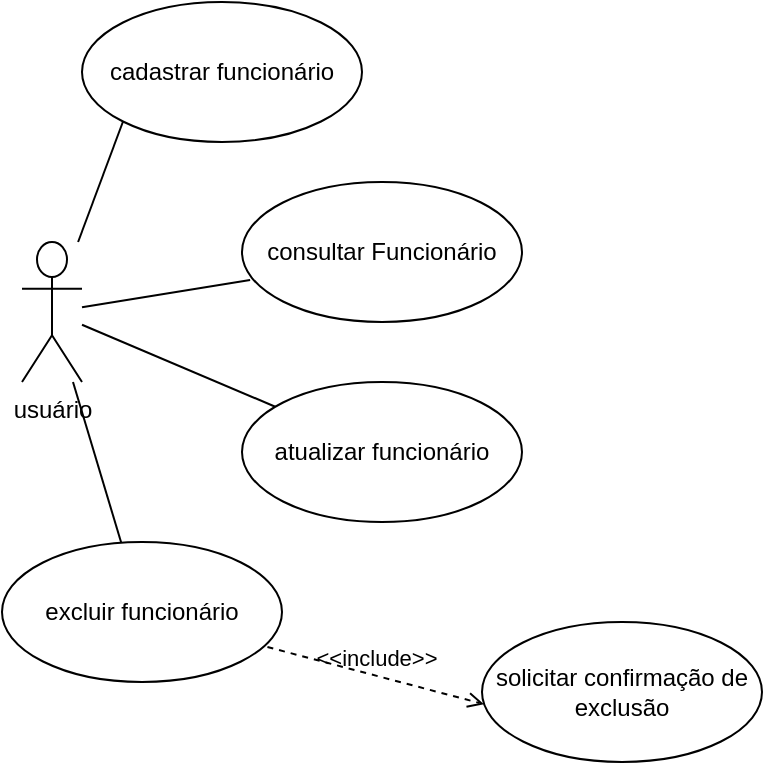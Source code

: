 <mxfile version="24.8.3">
  <diagram name="Página-1" id="9BX-1rEpyebg6mhpfF5h">
    <mxGraphModel dx="989" dy="532" grid="1" gridSize="10" guides="1" tooltips="1" connect="1" arrows="1" fold="1" page="1" pageScale="1" pageWidth="827" pageHeight="1169" math="0" shadow="0">
      <root>
        <mxCell id="0" />
        <mxCell id="1" parent="0" />
        <mxCell id="KpzjMOXNSKKPaIYUUBu_-8" style="rounded=0;orthogonalLoop=1;jettySize=auto;html=1;entryX=0;entryY=1;entryDx=0;entryDy=0;endArrow=none;endFill=0;" edge="1" parent="1" source="KpzjMOXNSKKPaIYUUBu_-1" target="KpzjMOXNSKKPaIYUUBu_-3">
          <mxGeometry relative="1" as="geometry" />
        </mxCell>
        <mxCell id="KpzjMOXNSKKPaIYUUBu_-10" style="rounded=0;orthogonalLoop=1;jettySize=auto;html=1;endArrow=none;endFill=0;" edge="1" parent="1" source="KpzjMOXNSKKPaIYUUBu_-1" target="KpzjMOXNSKKPaIYUUBu_-5">
          <mxGeometry relative="1" as="geometry" />
        </mxCell>
        <mxCell id="KpzjMOXNSKKPaIYUUBu_-11" style="rounded=0;orthogonalLoop=1;jettySize=auto;html=1;endArrow=none;endFill=0;" edge="1" parent="1" source="KpzjMOXNSKKPaIYUUBu_-1" target="KpzjMOXNSKKPaIYUUBu_-6">
          <mxGeometry relative="1" as="geometry" />
        </mxCell>
        <mxCell id="KpzjMOXNSKKPaIYUUBu_-1" value="usuário&lt;div&gt;&lt;br&gt;&lt;/div&gt;" style="shape=umlActor;html=1;verticalLabelPosition=bottom;verticalAlign=top;align=center;" vertex="1" parent="1">
          <mxGeometry x="300" y="260" width="30" height="70" as="geometry" />
        </mxCell>
        <mxCell id="KpzjMOXNSKKPaIYUUBu_-3" value="&lt;div style=&quot;&quot;&gt;&lt;span style=&quot;background-color: initial;&quot;&gt;cadastrar funcionário&lt;/span&gt;&lt;/div&gt;" style="ellipse;whiteSpace=wrap;html=1;align=center;" vertex="1" parent="1">
          <mxGeometry x="330" y="140" width="140" height="70" as="geometry" />
        </mxCell>
        <mxCell id="KpzjMOXNSKKPaIYUUBu_-4" value="&lt;div style=&quot;&quot;&gt;consultar Funcionário&lt;/div&gt;" style="ellipse;whiteSpace=wrap;html=1;align=center;" vertex="1" parent="1">
          <mxGeometry x="410" y="230" width="140" height="70" as="geometry" />
        </mxCell>
        <mxCell id="KpzjMOXNSKKPaIYUUBu_-5" value="&lt;div style=&quot;&quot;&gt;atualizar funcionário&lt;/div&gt;" style="ellipse;whiteSpace=wrap;html=1;align=center;" vertex="1" parent="1">
          <mxGeometry x="410" y="330" width="140" height="70" as="geometry" />
        </mxCell>
        <mxCell id="KpzjMOXNSKKPaIYUUBu_-6" value="&lt;div style=&quot;&quot;&gt;excluir funcionário&lt;/div&gt;" style="ellipse;whiteSpace=wrap;html=1;align=center;" vertex="1" parent="1">
          <mxGeometry x="290" y="410" width="140" height="70" as="geometry" />
        </mxCell>
        <mxCell id="KpzjMOXNSKKPaIYUUBu_-9" style="rounded=0;orthogonalLoop=1;jettySize=auto;html=1;entryX=0.029;entryY=0.7;entryDx=0;entryDy=0;entryPerimeter=0;endArrow=none;endFill=0;" edge="1" parent="1" source="KpzjMOXNSKKPaIYUUBu_-1" target="KpzjMOXNSKKPaIYUUBu_-4">
          <mxGeometry relative="1" as="geometry" />
        </mxCell>
        <mxCell id="KpzjMOXNSKKPaIYUUBu_-13" value="&lt;div style=&quot;&quot;&gt;solicitar confirmação de exclusão&lt;/div&gt;" style="ellipse;whiteSpace=wrap;html=1;align=center;" vertex="1" parent="1">
          <mxGeometry x="530" y="450" width="140" height="70" as="geometry" />
        </mxCell>
        <mxCell id="KpzjMOXNSKKPaIYUUBu_-14" value="&amp;lt;&amp;lt;include&amp;gt;&amp;gt;" style="edgeStyle=none;html=1;endArrow=open;verticalAlign=bottom;dashed=1;labelBackgroundColor=none;rounded=0;exitX=0.948;exitY=0.75;exitDx=0;exitDy=0;exitPerimeter=0;entryX=0.007;entryY=0.587;entryDx=0;entryDy=0;entryPerimeter=0;" edge="1" parent="1" source="KpzjMOXNSKKPaIYUUBu_-6" target="KpzjMOXNSKKPaIYUUBu_-13">
          <mxGeometry width="160" relative="1" as="geometry">
            <mxPoint x="440" y="470" as="sourcePoint" />
            <mxPoint x="610" y="530" as="targetPoint" />
          </mxGeometry>
        </mxCell>
      </root>
    </mxGraphModel>
  </diagram>
</mxfile>
